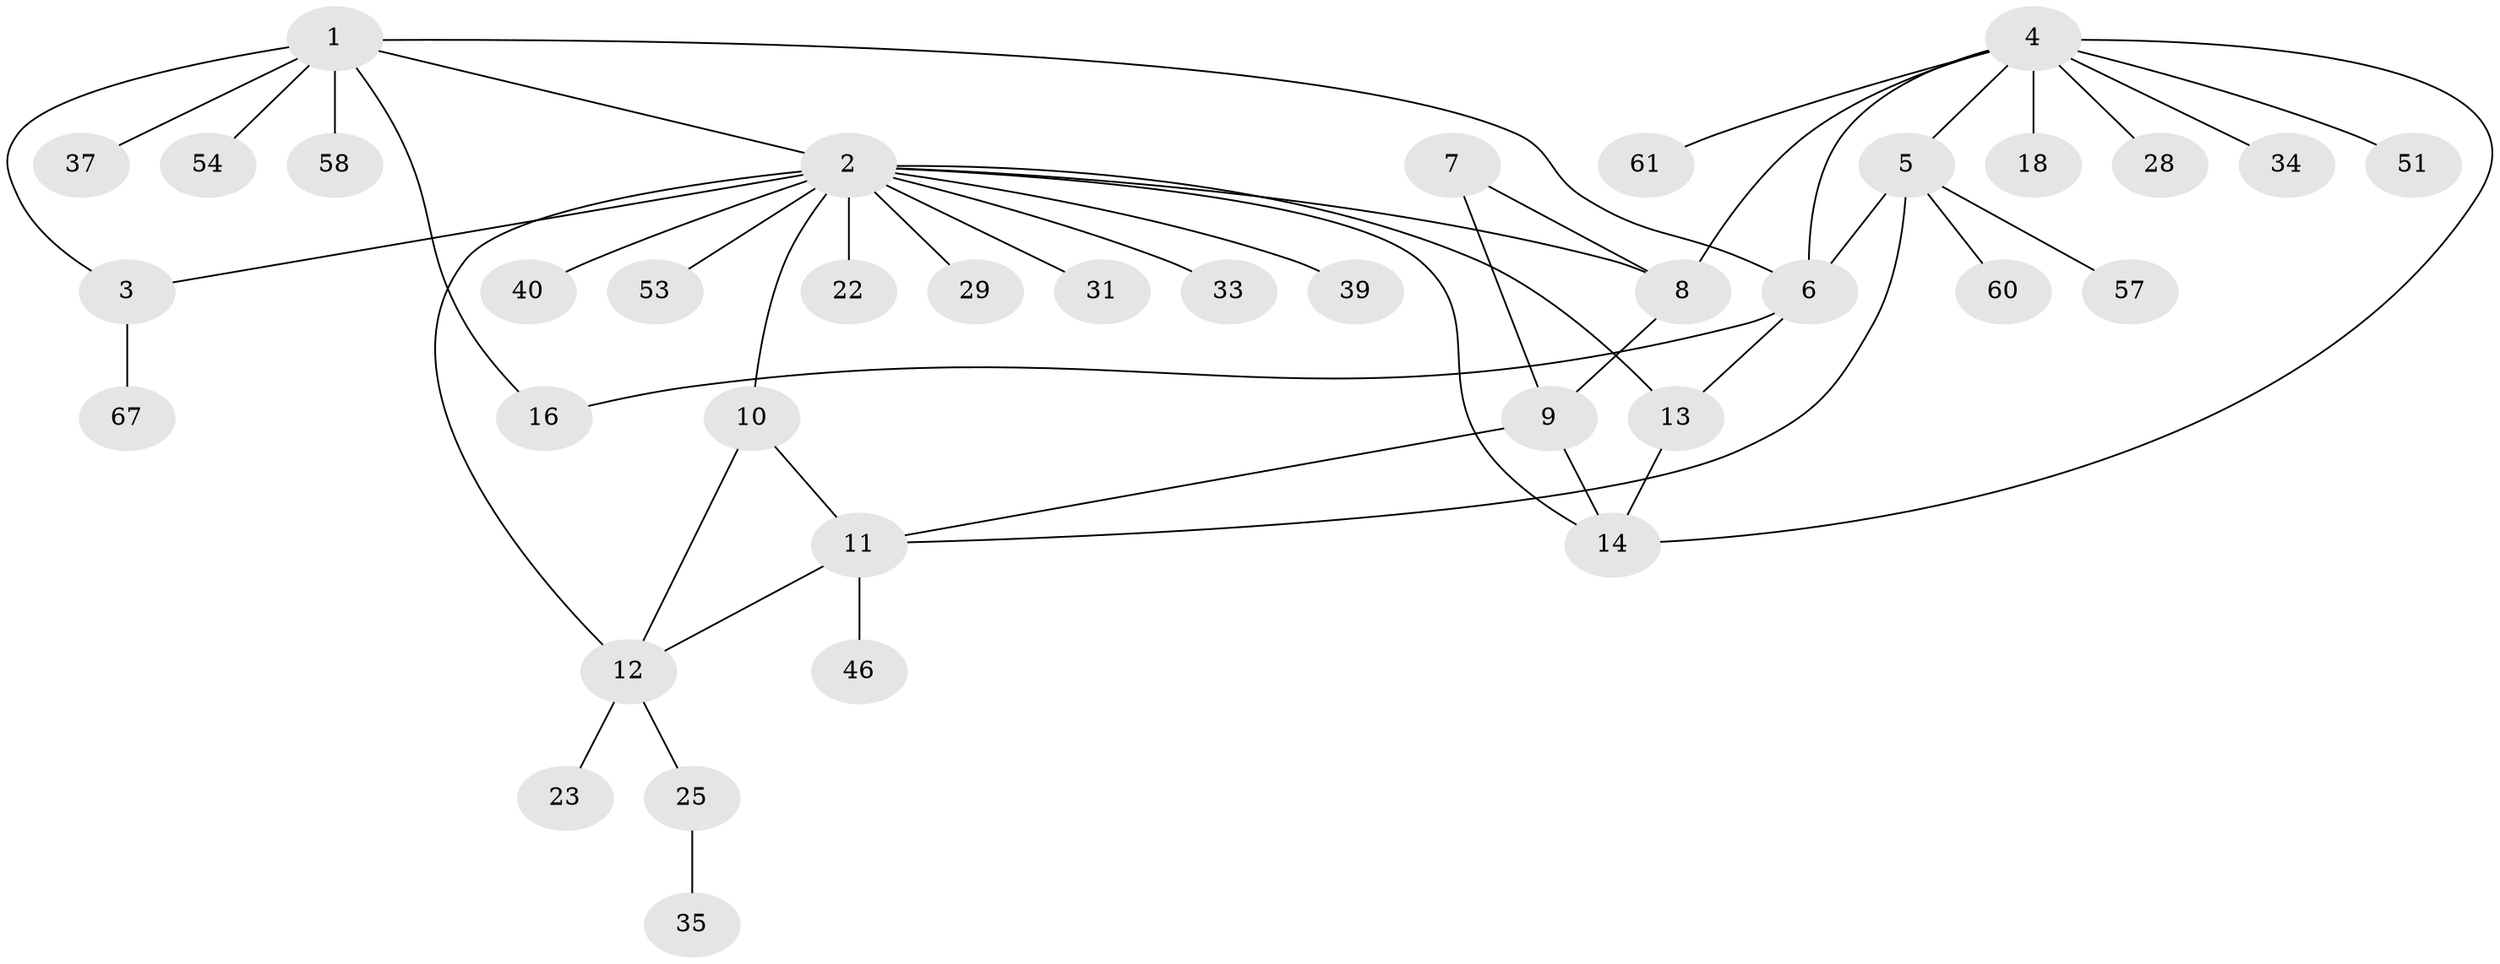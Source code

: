 // original degree distribution, {8: 0.02702702702702703, 9: 0.04054054054054054, 3: 0.06756756756756757, 5: 0.02702702702702703, 2: 0.20270270270270271, 11: 0.013513513513513514, 6: 0.02702702702702703, 4: 0.04054054054054054, 1: 0.5540540540540541}
// Generated by graph-tools (version 1.1) at 2025/15/03/09/25 04:15:53]
// undirected, 37 vertices, 49 edges
graph export_dot {
graph [start="1"]
  node [color=gray90,style=filled];
  1 [super="+19"];
  2 [super="+15+62+73+21"];
  3;
  4 [super="+26"];
  5;
  6;
  7;
  8 [super="+41+49+68+52+74+20+30"];
  9 [super="+38+43"];
  10;
  11 [super="+17+32+45"];
  12;
  13 [super="+63"];
  14;
  16;
  18;
  22;
  23;
  25 [super="+50+66"];
  28 [super="+42"];
  29 [super="+70+44"];
  31;
  33;
  34 [super="+56"];
  35;
  37;
  39;
  40;
  46;
  51;
  53 [super="+65"];
  54;
  57;
  58;
  60;
  61 [super="+64"];
  67;
  1 -- 2;
  1 -- 3;
  1 -- 6;
  1 -- 16;
  1 -- 37;
  1 -- 54;
  1 -- 58;
  2 -- 3;
  2 -- 8;
  2 -- 12 [weight=2];
  2 -- 22;
  2 -- 33;
  2 -- 39;
  2 -- 13;
  2 -- 14;
  2 -- 53;
  2 -- 29;
  2 -- 31;
  2 -- 10;
  2 -- 40;
  3 -- 67;
  4 -- 5;
  4 -- 6;
  4 -- 8;
  4 -- 14;
  4 -- 18;
  4 -- 34;
  4 -- 51;
  4 -- 61;
  4 -- 28;
  5 -- 6;
  5 -- 11;
  5 -- 57;
  5 -- 60;
  6 -- 16;
  6 -- 13;
  7 -- 8;
  7 -- 9;
  8 -- 9;
  9 -- 11;
  9 -- 14;
  10 -- 11;
  10 -- 12;
  11 -- 12;
  11 -- 46;
  12 -- 23;
  12 -- 25;
  13 -- 14;
  25 -- 35;
}
